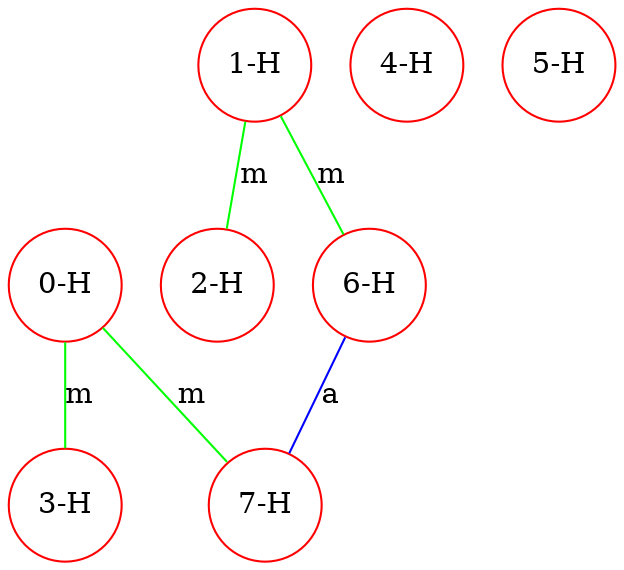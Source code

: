 graph ProteinGraph {
    0 [label="0-H" shape=circle color=red];
    1 [label="1-H" shape=circle color=red];
    2 [label="2-H" shape=circle color=red];
    3 [label="3-H" shape=circle color=red];
    4 [label="4-H" shape=circle color=red];
    5 [label="5-H" shape=circle color=red];
    6 [label="6-H" shape=circle color=red];
    7 [label="7-H" shape=circle color=red];
    0 -- 3 [label="m" color=green];
    0 -- 7 [label="m" color=green];
    1 -- 2 [label="m" color=green];
    1 -- 6 [label="m" color=green];
    6 -- 7 [label="a" color=blue];
}
